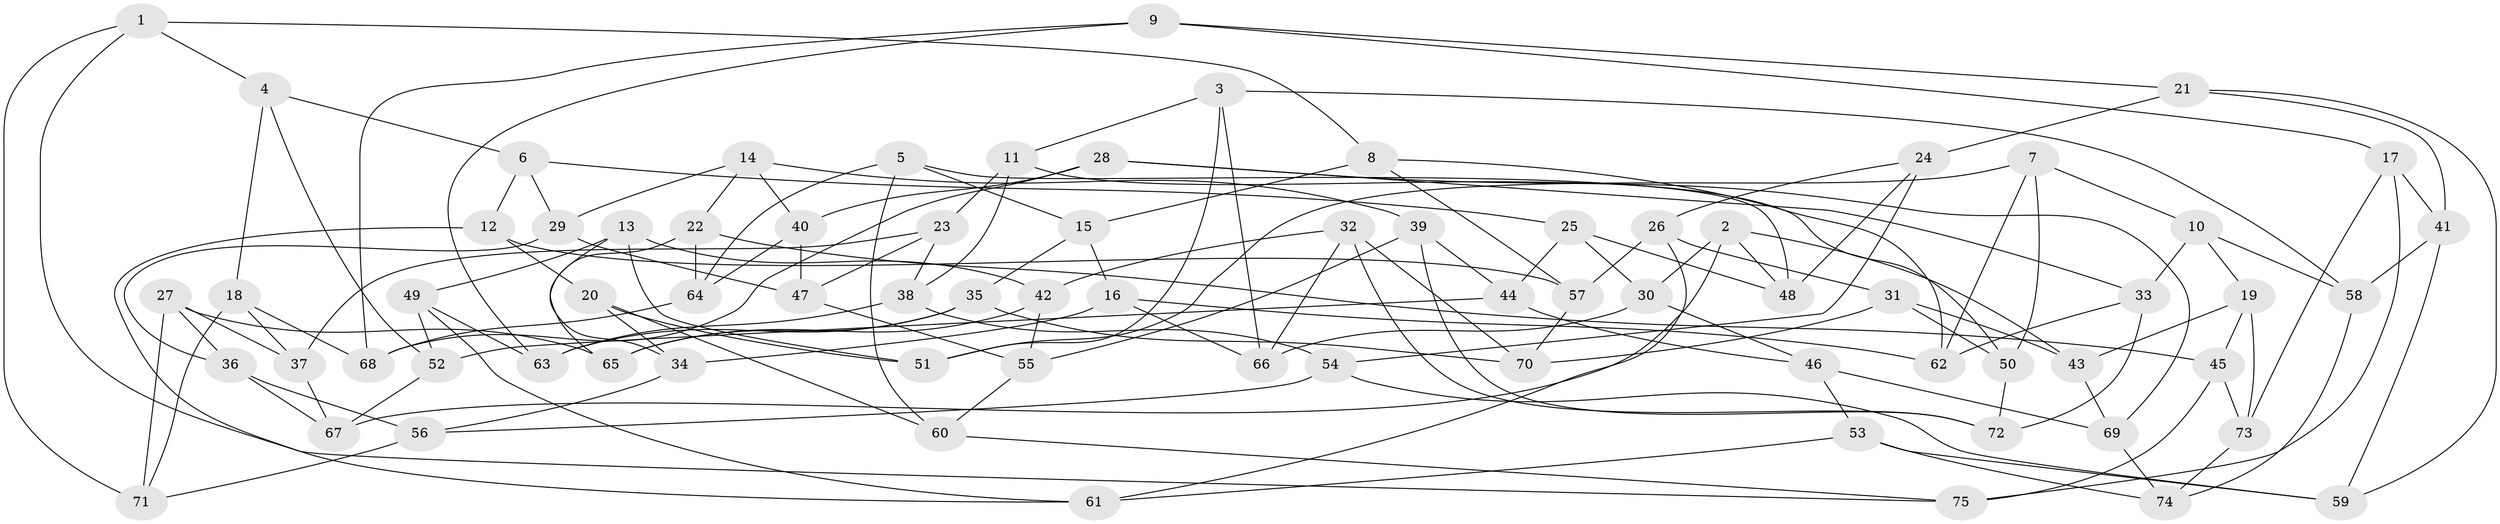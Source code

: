 // coarse degree distribution, {6: 0.46808510638297873, 4: 0.40425531914893614, 5: 0.1276595744680851}
// Generated by graph-tools (version 1.1) at 2025/52/02/27/25 19:52:31]
// undirected, 75 vertices, 150 edges
graph export_dot {
graph [start="1"]
  node [color=gray90,style=filled];
  1;
  2;
  3;
  4;
  5;
  6;
  7;
  8;
  9;
  10;
  11;
  12;
  13;
  14;
  15;
  16;
  17;
  18;
  19;
  20;
  21;
  22;
  23;
  24;
  25;
  26;
  27;
  28;
  29;
  30;
  31;
  32;
  33;
  34;
  35;
  36;
  37;
  38;
  39;
  40;
  41;
  42;
  43;
  44;
  45;
  46;
  47;
  48;
  49;
  50;
  51;
  52;
  53;
  54;
  55;
  56;
  57;
  58;
  59;
  60;
  61;
  62;
  63;
  64;
  65;
  66;
  67;
  68;
  69;
  70;
  71;
  72;
  73;
  74;
  75;
  1 -- 8;
  1 -- 4;
  1 -- 71;
  1 -- 75;
  2 -- 67;
  2 -- 30;
  2 -- 43;
  2 -- 48;
  3 -- 66;
  3 -- 58;
  3 -- 51;
  3 -- 11;
  4 -- 6;
  4 -- 52;
  4 -- 18;
  5 -- 15;
  5 -- 60;
  5 -- 48;
  5 -- 64;
  6 -- 29;
  6 -- 12;
  6 -- 25;
  7 -- 50;
  7 -- 10;
  7 -- 62;
  7 -- 51;
  8 -- 57;
  8 -- 62;
  8 -- 15;
  9 -- 68;
  9 -- 17;
  9 -- 21;
  9 -- 63;
  10 -- 58;
  10 -- 33;
  10 -- 19;
  11 -- 38;
  11 -- 50;
  11 -- 23;
  12 -- 57;
  12 -- 61;
  12 -- 20;
  13 -- 49;
  13 -- 34;
  13 -- 51;
  13 -- 42;
  14 -- 39;
  14 -- 40;
  14 -- 29;
  14 -- 22;
  15 -- 16;
  15 -- 35;
  16 -- 62;
  16 -- 34;
  16 -- 66;
  17 -- 73;
  17 -- 41;
  17 -- 75;
  18 -- 68;
  18 -- 37;
  18 -- 71;
  19 -- 45;
  19 -- 73;
  19 -- 43;
  20 -- 60;
  20 -- 34;
  20 -- 51;
  21 -- 24;
  21 -- 41;
  21 -- 59;
  22 -- 64;
  22 -- 65;
  22 -- 45;
  23 -- 37;
  23 -- 38;
  23 -- 47;
  24 -- 26;
  24 -- 54;
  24 -- 48;
  25 -- 44;
  25 -- 48;
  25 -- 30;
  26 -- 57;
  26 -- 31;
  26 -- 61;
  27 -- 37;
  27 -- 36;
  27 -- 65;
  27 -- 71;
  28 -- 40;
  28 -- 68;
  28 -- 69;
  28 -- 33;
  29 -- 36;
  29 -- 47;
  30 -- 66;
  30 -- 46;
  31 -- 70;
  31 -- 50;
  31 -- 43;
  32 -- 70;
  32 -- 72;
  32 -- 66;
  32 -- 42;
  33 -- 62;
  33 -- 72;
  34 -- 56;
  35 -- 63;
  35 -- 65;
  35 -- 70;
  36 -- 67;
  36 -- 56;
  37 -- 67;
  38 -- 54;
  38 -- 63;
  39 -- 44;
  39 -- 55;
  39 -- 72;
  40 -- 47;
  40 -- 64;
  41 -- 58;
  41 -- 59;
  42 -- 65;
  42 -- 55;
  43 -- 69;
  44 -- 52;
  44 -- 46;
  45 -- 75;
  45 -- 73;
  46 -- 53;
  46 -- 69;
  47 -- 55;
  49 -- 61;
  49 -- 52;
  49 -- 63;
  50 -- 72;
  52 -- 67;
  53 -- 61;
  53 -- 59;
  53 -- 74;
  54 -- 59;
  54 -- 56;
  55 -- 60;
  56 -- 71;
  57 -- 70;
  58 -- 74;
  60 -- 75;
  64 -- 68;
  69 -- 74;
  73 -- 74;
}
